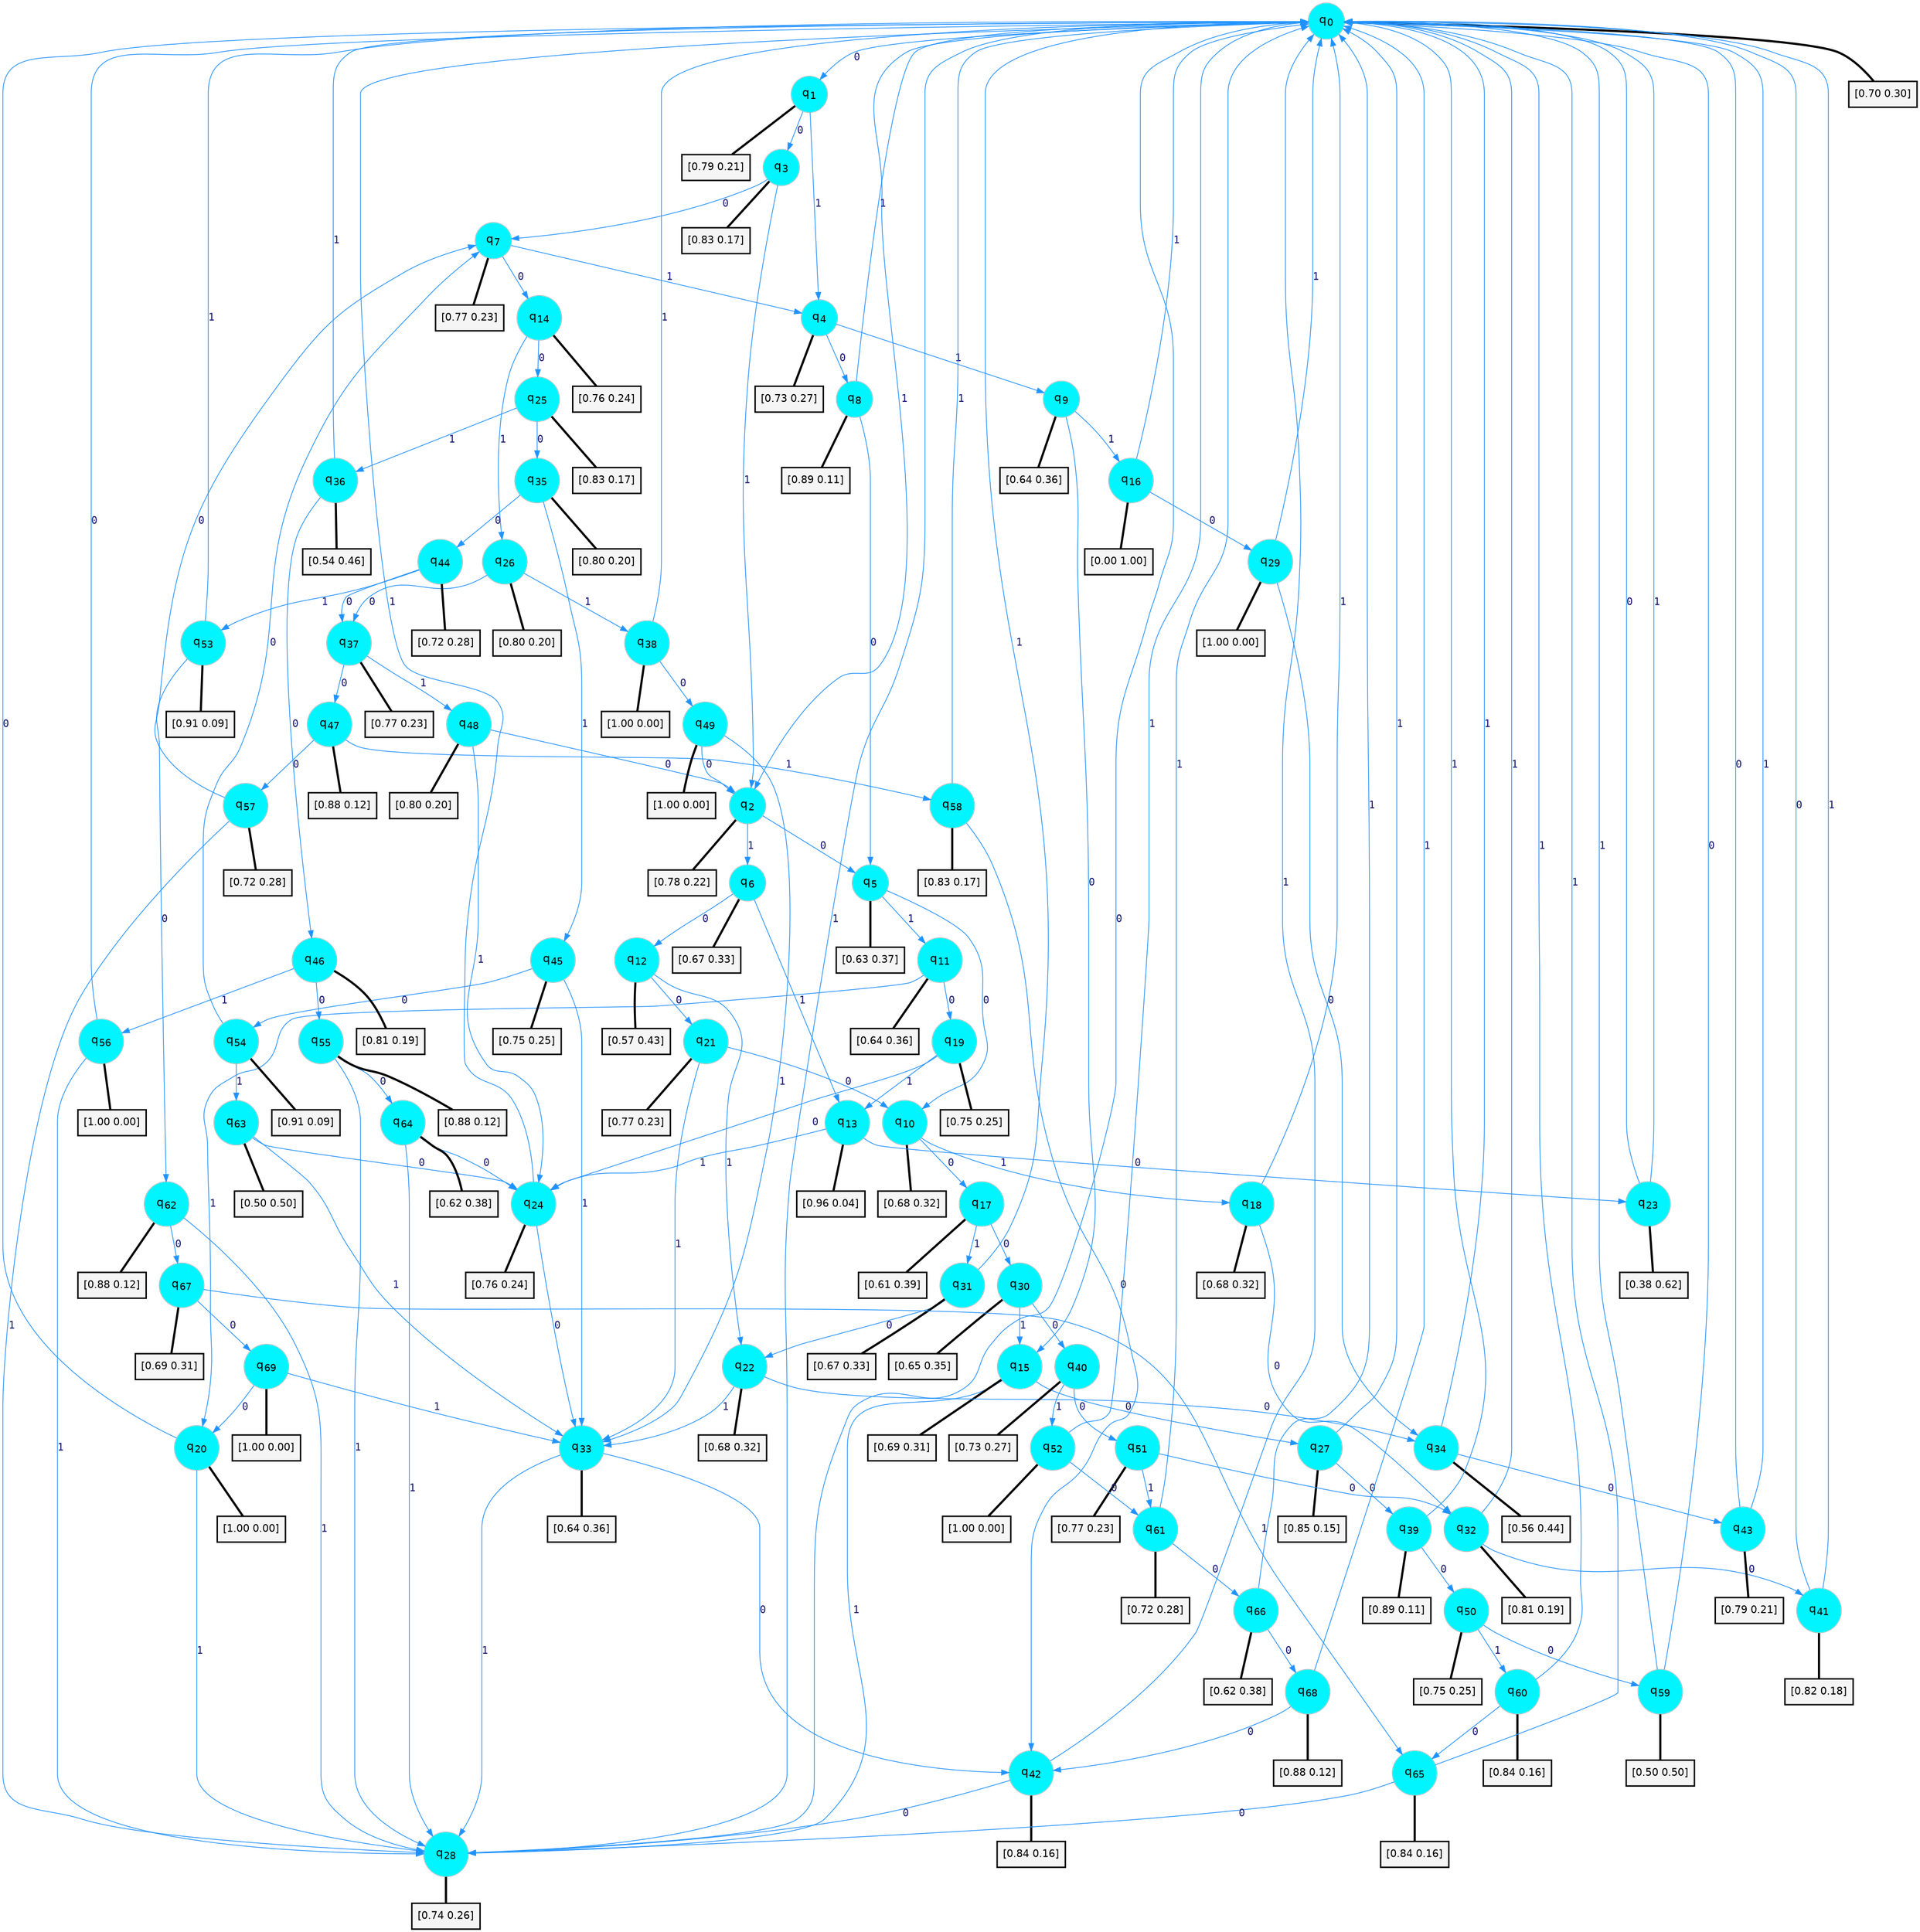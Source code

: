 digraph G {
graph [
bgcolor=transparent, dpi=300, rankdir=TD, size="40,25"];
node [
color=gray, fillcolor=turquoise1, fontcolor=black, fontname=Helvetica, fontsize=16, fontweight=bold, shape=circle, style=filled];
edge [
arrowsize=1, color=dodgerblue1, fontcolor=midnightblue, fontname=courier, fontweight=bold, penwidth=1, style=solid, weight=20];
0[label=<q<SUB>0</SUB>>];
1[label=<q<SUB>1</SUB>>];
2[label=<q<SUB>2</SUB>>];
3[label=<q<SUB>3</SUB>>];
4[label=<q<SUB>4</SUB>>];
5[label=<q<SUB>5</SUB>>];
6[label=<q<SUB>6</SUB>>];
7[label=<q<SUB>7</SUB>>];
8[label=<q<SUB>8</SUB>>];
9[label=<q<SUB>9</SUB>>];
10[label=<q<SUB>10</SUB>>];
11[label=<q<SUB>11</SUB>>];
12[label=<q<SUB>12</SUB>>];
13[label=<q<SUB>13</SUB>>];
14[label=<q<SUB>14</SUB>>];
15[label=<q<SUB>15</SUB>>];
16[label=<q<SUB>16</SUB>>];
17[label=<q<SUB>17</SUB>>];
18[label=<q<SUB>18</SUB>>];
19[label=<q<SUB>19</SUB>>];
20[label=<q<SUB>20</SUB>>];
21[label=<q<SUB>21</SUB>>];
22[label=<q<SUB>22</SUB>>];
23[label=<q<SUB>23</SUB>>];
24[label=<q<SUB>24</SUB>>];
25[label=<q<SUB>25</SUB>>];
26[label=<q<SUB>26</SUB>>];
27[label=<q<SUB>27</SUB>>];
28[label=<q<SUB>28</SUB>>];
29[label=<q<SUB>29</SUB>>];
30[label=<q<SUB>30</SUB>>];
31[label=<q<SUB>31</SUB>>];
32[label=<q<SUB>32</SUB>>];
33[label=<q<SUB>33</SUB>>];
34[label=<q<SUB>34</SUB>>];
35[label=<q<SUB>35</SUB>>];
36[label=<q<SUB>36</SUB>>];
37[label=<q<SUB>37</SUB>>];
38[label=<q<SUB>38</SUB>>];
39[label=<q<SUB>39</SUB>>];
40[label=<q<SUB>40</SUB>>];
41[label=<q<SUB>41</SUB>>];
42[label=<q<SUB>42</SUB>>];
43[label=<q<SUB>43</SUB>>];
44[label=<q<SUB>44</SUB>>];
45[label=<q<SUB>45</SUB>>];
46[label=<q<SUB>46</SUB>>];
47[label=<q<SUB>47</SUB>>];
48[label=<q<SUB>48</SUB>>];
49[label=<q<SUB>49</SUB>>];
50[label=<q<SUB>50</SUB>>];
51[label=<q<SUB>51</SUB>>];
52[label=<q<SUB>52</SUB>>];
53[label=<q<SUB>53</SUB>>];
54[label=<q<SUB>54</SUB>>];
55[label=<q<SUB>55</SUB>>];
56[label=<q<SUB>56</SUB>>];
57[label=<q<SUB>57</SUB>>];
58[label=<q<SUB>58</SUB>>];
59[label=<q<SUB>59</SUB>>];
60[label=<q<SUB>60</SUB>>];
61[label=<q<SUB>61</SUB>>];
62[label=<q<SUB>62</SUB>>];
63[label=<q<SUB>63</SUB>>];
64[label=<q<SUB>64</SUB>>];
65[label=<q<SUB>65</SUB>>];
66[label=<q<SUB>66</SUB>>];
67[label=<q<SUB>67</SUB>>];
68[label=<q<SUB>68</SUB>>];
69[label=<q<SUB>69</SUB>>];
70[label="[0.70 0.30]", shape=box,fontcolor=black, fontname=Helvetica, fontsize=14, penwidth=2, fillcolor=whitesmoke,color=black];
71[label="[0.79 0.21]", shape=box,fontcolor=black, fontname=Helvetica, fontsize=14, penwidth=2, fillcolor=whitesmoke,color=black];
72[label="[0.78 0.22]", shape=box,fontcolor=black, fontname=Helvetica, fontsize=14, penwidth=2, fillcolor=whitesmoke,color=black];
73[label="[0.83 0.17]", shape=box,fontcolor=black, fontname=Helvetica, fontsize=14, penwidth=2, fillcolor=whitesmoke,color=black];
74[label="[0.73 0.27]", shape=box,fontcolor=black, fontname=Helvetica, fontsize=14, penwidth=2, fillcolor=whitesmoke,color=black];
75[label="[0.63 0.37]", shape=box,fontcolor=black, fontname=Helvetica, fontsize=14, penwidth=2, fillcolor=whitesmoke,color=black];
76[label="[0.67 0.33]", shape=box,fontcolor=black, fontname=Helvetica, fontsize=14, penwidth=2, fillcolor=whitesmoke,color=black];
77[label="[0.77 0.23]", shape=box,fontcolor=black, fontname=Helvetica, fontsize=14, penwidth=2, fillcolor=whitesmoke,color=black];
78[label="[0.89 0.11]", shape=box,fontcolor=black, fontname=Helvetica, fontsize=14, penwidth=2, fillcolor=whitesmoke,color=black];
79[label="[0.64 0.36]", shape=box,fontcolor=black, fontname=Helvetica, fontsize=14, penwidth=2, fillcolor=whitesmoke,color=black];
80[label="[0.68 0.32]", shape=box,fontcolor=black, fontname=Helvetica, fontsize=14, penwidth=2, fillcolor=whitesmoke,color=black];
81[label="[0.64 0.36]", shape=box,fontcolor=black, fontname=Helvetica, fontsize=14, penwidth=2, fillcolor=whitesmoke,color=black];
82[label="[0.57 0.43]", shape=box,fontcolor=black, fontname=Helvetica, fontsize=14, penwidth=2, fillcolor=whitesmoke,color=black];
83[label="[0.96 0.04]", shape=box,fontcolor=black, fontname=Helvetica, fontsize=14, penwidth=2, fillcolor=whitesmoke,color=black];
84[label="[0.76 0.24]", shape=box,fontcolor=black, fontname=Helvetica, fontsize=14, penwidth=2, fillcolor=whitesmoke,color=black];
85[label="[0.69 0.31]", shape=box,fontcolor=black, fontname=Helvetica, fontsize=14, penwidth=2, fillcolor=whitesmoke,color=black];
86[label="[0.00 1.00]", shape=box,fontcolor=black, fontname=Helvetica, fontsize=14, penwidth=2, fillcolor=whitesmoke,color=black];
87[label="[0.61 0.39]", shape=box,fontcolor=black, fontname=Helvetica, fontsize=14, penwidth=2, fillcolor=whitesmoke,color=black];
88[label="[0.68 0.32]", shape=box,fontcolor=black, fontname=Helvetica, fontsize=14, penwidth=2, fillcolor=whitesmoke,color=black];
89[label="[0.75 0.25]", shape=box,fontcolor=black, fontname=Helvetica, fontsize=14, penwidth=2, fillcolor=whitesmoke,color=black];
90[label="[1.00 0.00]", shape=box,fontcolor=black, fontname=Helvetica, fontsize=14, penwidth=2, fillcolor=whitesmoke,color=black];
91[label="[0.77 0.23]", shape=box,fontcolor=black, fontname=Helvetica, fontsize=14, penwidth=2, fillcolor=whitesmoke,color=black];
92[label="[0.68 0.32]", shape=box,fontcolor=black, fontname=Helvetica, fontsize=14, penwidth=2, fillcolor=whitesmoke,color=black];
93[label="[0.38 0.62]", shape=box,fontcolor=black, fontname=Helvetica, fontsize=14, penwidth=2, fillcolor=whitesmoke,color=black];
94[label="[0.76 0.24]", shape=box,fontcolor=black, fontname=Helvetica, fontsize=14, penwidth=2, fillcolor=whitesmoke,color=black];
95[label="[0.83 0.17]", shape=box,fontcolor=black, fontname=Helvetica, fontsize=14, penwidth=2, fillcolor=whitesmoke,color=black];
96[label="[0.80 0.20]", shape=box,fontcolor=black, fontname=Helvetica, fontsize=14, penwidth=2, fillcolor=whitesmoke,color=black];
97[label="[0.85 0.15]", shape=box,fontcolor=black, fontname=Helvetica, fontsize=14, penwidth=2, fillcolor=whitesmoke,color=black];
98[label="[0.74 0.26]", shape=box,fontcolor=black, fontname=Helvetica, fontsize=14, penwidth=2, fillcolor=whitesmoke,color=black];
99[label="[1.00 0.00]", shape=box,fontcolor=black, fontname=Helvetica, fontsize=14, penwidth=2, fillcolor=whitesmoke,color=black];
100[label="[0.65 0.35]", shape=box,fontcolor=black, fontname=Helvetica, fontsize=14, penwidth=2, fillcolor=whitesmoke,color=black];
101[label="[0.67 0.33]", shape=box,fontcolor=black, fontname=Helvetica, fontsize=14, penwidth=2, fillcolor=whitesmoke,color=black];
102[label="[0.81 0.19]", shape=box,fontcolor=black, fontname=Helvetica, fontsize=14, penwidth=2, fillcolor=whitesmoke,color=black];
103[label="[0.64 0.36]", shape=box,fontcolor=black, fontname=Helvetica, fontsize=14, penwidth=2, fillcolor=whitesmoke,color=black];
104[label="[0.56 0.44]", shape=box,fontcolor=black, fontname=Helvetica, fontsize=14, penwidth=2, fillcolor=whitesmoke,color=black];
105[label="[0.80 0.20]", shape=box,fontcolor=black, fontname=Helvetica, fontsize=14, penwidth=2, fillcolor=whitesmoke,color=black];
106[label="[0.54 0.46]", shape=box,fontcolor=black, fontname=Helvetica, fontsize=14, penwidth=2, fillcolor=whitesmoke,color=black];
107[label="[0.77 0.23]", shape=box,fontcolor=black, fontname=Helvetica, fontsize=14, penwidth=2, fillcolor=whitesmoke,color=black];
108[label="[1.00 0.00]", shape=box,fontcolor=black, fontname=Helvetica, fontsize=14, penwidth=2, fillcolor=whitesmoke,color=black];
109[label="[0.89 0.11]", shape=box,fontcolor=black, fontname=Helvetica, fontsize=14, penwidth=2, fillcolor=whitesmoke,color=black];
110[label="[0.73 0.27]", shape=box,fontcolor=black, fontname=Helvetica, fontsize=14, penwidth=2, fillcolor=whitesmoke,color=black];
111[label="[0.82 0.18]", shape=box,fontcolor=black, fontname=Helvetica, fontsize=14, penwidth=2, fillcolor=whitesmoke,color=black];
112[label="[0.84 0.16]", shape=box,fontcolor=black, fontname=Helvetica, fontsize=14, penwidth=2, fillcolor=whitesmoke,color=black];
113[label="[0.79 0.21]", shape=box,fontcolor=black, fontname=Helvetica, fontsize=14, penwidth=2, fillcolor=whitesmoke,color=black];
114[label="[0.72 0.28]", shape=box,fontcolor=black, fontname=Helvetica, fontsize=14, penwidth=2, fillcolor=whitesmoke,color=black];
115[label="[0.75 0.25]", shape=box,fontcolor=black, fontname=Helvetica, fontsize=14, penwidth=2, fillcolor=whitesmoke,color=black];
116[label="[0.81 0.19]", shape=box,fontcolor=black, fontname=Helvetica, fontsize=14, penwidth=2, fillcolor=whitesmoke,color=black];
117[label="[0.88 0.12]", shape=box,fontcolor=black, fontname=Helvetica, fontsize=14, penwidth=2, fillcolor=whitesmoke,color=black];
118[label="[0.80 0.20]", shape=box,fontcolor=black, fontname=Helvetica, fontsize=14, penwidth=2, fillcolor=whitesmoke,color=black];
119[label="[1.00 0.00]", shape=box,fontcolor=black, fontname=Helvetica, fontsize=14, penwidth=2, fillcolor=whitesmoke,color=black];
120[label="[0.75 0.25]", shape=box,fontcolor=black, fontname=Helvetica, fontsize=14, penwidth=2, fillcolor=whitesmoke,color=black];
121[label="[0.77 0.23]", shape=box,fontcolor=black, fontname=Helvetica, fontsize=14, penwidth=2, fillcolor=whitesmoke,color=black];
122[label="[1.00 0.00]", shape=box,fontcolor=black, fontname=Helvetica, fontsize=14, penwidth=2, fillcolor=whitesmoke,color=black];
123[label="[0.91 0.09]", shape=box,fontcolor=black, fontname=Helvetica, fontsize=14, penwidth=2, fillcolor=whitesmoke,color=black];
124[label="[0.91 0.09]", shape=box,fontcolor=black, fontname=Helvetica, fontsize=14, penwidth=2, fillcolor=whitesmoke,color=black];
125[label="[0.88 0.12]", shape=box,fontcolor=black, fontname=Helvetica, fontsize=14, penwidth=2, fillcolor=whitesmoke,color=black];
126[label="[1.00 0.00]", shape=box,fontcolor=black, fontname=Helvetica, fontsize=14, penwidth=2, fillcolor=whitesmoke,color=black];
127[label="[0.72 0.28]", shape=box,fontcolor=black, fontname=Helvetica, fontsize=14, penwidth=2, fillcolor=whitesmoke,color=black];
128[label="[0.83 0.17]", shape=box,fontcolor=black, fontname=Helvetica, fontsize=14, penwidth=2, fillcolor=whitesmoke,color=black];
129[label="[0.50 0.50]", shape=box,fontcolor=black, fontname=Helvetica, fontsize=14, penwidth=2, fillcolor=whitesmoke,color=black];
130[label="[0.84 0.16]", shape=box,fontcolor=black, fontname=Helvetica, fontsize=14, penwidth=2, fillcolor=whitesmoke,color=black];
131[label="[0.72 0.28]", shape=box,fontcolor=black, fontname=Helvetica, fontsize=14, penwidth=2, fillcolor=whitesmoke,color=black];
132[label="[0.88 0.12]", shape=box,fontcolor=black, fontname=Helvetica, fontsize=14, penwidth=2, fillcolor=whitesmoke,color=black];
133[label="[0.50 0.50]", shape=box,fontcolor=black, fontname=Helvetica, fontsize=14, penwidth=2, fillcolor=whitesmoke,color=black];
134[label="[0.62 0.38]", shape=box,fontcolor=black, fontname=Helvetica, fontsize=14, penwidth=2, fillcolor=whitesmoke,color=black];
135[label="[0.84 0.16]", shape=box,fontcolor=black, fontname=Helvetica, fontsize=14, penwidth=2, fillcolor=whitesmoke,color=black];
136[label="[0.62 0.38]", shape=box,fontcolor=black, fontname=Helvetica, fontsize=14, penwidth=2, fillcolor=whitesmoke,color=black];
137[label="[0.69 0.31]", shape=box,fontcolor=black, fontname=Helvetica, fontsize=14, penwidth=2, fillcolor=whitesmoke,color=black];
138[label="[0.88 0.12]", shape=box,fontcolor=black, fontname=Helvetica, fontsize=14, penwidth=2, fillcolor=whitesmoke,color=black];
139[label="[1.00 0.00]", shape=box,fontcolor=black, fontname=Helvetica, fontsize=14, penwidth=2, fillcolor=whitesmoke,color=black];
0->1 [label=0];
0->2 [label=1];
0->70 [arrowhead=none, penwidth=3,color=black];
1->3 [label=0];
1->4 [label=1];
1->71 [arrowhead=none, penwidth=3,color=black];
2->5 [label=0];
2->6 [label=1];
2->72 [arrowhead=none, penwidth=3,color=black];
3->7 [label=0];
3->2 [label=1];
3->73 [arrowhead=none, penwidth=3,color=black];
4->8 [label=0];
4->9 [label=1];
4->74 [arrowhead=none, penwidth=3,color=black];
5->10 [label=0];
5->11 [label=1];
5->75 [arrowhead=none, penwidth=3,color=black];
6->12 [label=0];
6->13 [label=1];
6->76 [arrowhead=none, penwidth=3,color=black];
7->14 [label=0];
7->4 [label=1];
7->77 [arrowhead=none, penwidth=3,color=black];
8->5 [label=0];
8->0 [label=1];
8->78 [arrowhead=none, penwidth=3,color=black];
9->15 [label=0];
9->16 [label=1];
9->79 [arrowhead=none, penwidth=3,color=black];
10->17 [label=0];
10->18 [label=1];
10->80 [arrowhead=none, penwidth=3,color=black];
11->19 [label=0];
11->20 [label=1];
11->81 [arrowhead=none, penwidth=3,color=black];
12->21 [label=0];
12->22 [label=1];
12->82 [arrowhead=none, penwidth=3,color=black];
13->23 [label=0];
13->24 [label=1];
13->83 [arrowhead=none, penwidth=3,color=black];
14->25 [label=0];
14->26 [label=1];
14->84 [arrowhead=none, penwidth=3,color=black];
15->27 [label=0];
15->28 [label=1];
15->85 [arrowhead=none, penwidth=3,color=black];
16->29 [label=0];
16->0 [label=1];
16->86 [arrowhead=none, penwidth=3,color=black];
17->30 [label=0];
17->31 [label=1];
17->87 [arrowhead=none, penwidth=3,color=black];
18->32 [label=0];
18->0 [label=1];
18->88 [arrowhead=none, penwidth=3,color=black];
19->24 [label=0];
19->13 [label=1];
19->89 [arrowhead=none, penwidth=3,color=black];
20->0 [label=0];
20->28 [label=1];
20->90 [arrowhead=none, penwidth=3,color=black];
21->10 [label=0];
21->33 [label=1];
21->91 [arrowhead=none, penwidth=3,color=black];
22->34 [label=0];
22->33 [label=1];
22->92 [arrowhead=none, penwidth=3,color=black];
23->0 [label=0];
23->0 [label=1];
23->93 [arrowhead=none, penwidth=3,color=black];
24->33 [label=0];
24->0 [label=1];
24->94 [arrowhead=none, penwidth=3,color=black];
25->35 [label=0];
25->36 [label=1];
25->95 [arrowhead=none, penwidth=3,color=black];
26->37 [label=0];
26->38 [label=1];
26->96 [arrowhead=none, penwidth=3,color=black];
27->39 [label=0];
27->0 [label=1];
27->97 [arrowhead=none, penwidth=3,color=black];
28->0 [label=0];
28->0 [label=1];
28->98 [arrowhead=none, penwidth=3,color=black];
29->34 [label=0];
29->0 [label=1];
29->99 [arrowhead=none, penwidth=3,color=black];
30->40 [label=0];
30->15 [label=1];
30->100 [arrowhead=none, penwidth=3,color=black];
31->22 [label=0];
31->0 [label=1];
31->101 [arrowhead=none, penwidth=3,color=black];
32->41 [label=0];
32->0 [label=1];
32->102 [arrowhead=none, penwidth=3,color=black];
33->42 [label=0];
33->28 [label=1];
33->103 [arrowhead=none, penwidth=3,color=black];
34->43 [label=0];
34->0 [label=1];
34->104 [arrowhead=none, penwidth=3,color=black];
35->44 [label=0];
35->45 [label=1];
35->105 [arrowhead=none, penwidth=3,color=black];
36->46 [label=0];
36->0 [label=1];
36->106 [arrowhead=none, penwidth=3,color=black];
37->47 [label=0];
37->48 [label=1];
37->107 [arrowhead=none, penwidth=3,color=black];
38->49 [label=0];
38->0 [label=1];
38->108 [arrowhead=none, penwidth=3,color=black];
39->50 [label=0];
39->0 [label=1];
39->109 [arrowhead=none, penwidth=3,color=black];
40->51 [label=0];
40->52 [label=1];
40->110 [arrowhead=none, penwidth=3,color=black];
41->0 [label=0];
41->0 [label=1];
41->111 [arrowhead=none, penwidth=3,color=black];
42->28 [label=0];
42->0 [label=1];
42->112 [arrowhead=none, penwidth=3,color=black];
43->0 [label=0];
43->0 [label=1];
43->113 [arrowhead=none, penwidth=3,color=black];
44->37 [label=0];
44->53 [label=1];
44->114 [arrowhead=none, penwidth=3,color=black];
45->54 [label=0];
45->33 [label=1];
45->115 [arrowhead=none, penwidth=3,color=black];
46->55 [label=0];
46->56 [label=1];
46->116 [arrowhead=none, penwidth=3,color=black];
47->57 [label=0];
47->58 [label=1];
47->117 [arrowhead=none, penwidth=3,color=black];
48->2 [label=0];
48->24 [label=1];
48->118 [arrowhead=none, penwidth=3,color=black];
49->2 [label=0];
49->33 [label=1];
49->119 [arrowhead=none, penwidth=3,color=black];
50->59 [label=0];
50->60 [label=1];
50->120 [arrowhead=none, penwidth=3,color=black];
51->32 [label=0];
51->61 [label=1];
51->121 [arrowhead=none, penwidth=3,color=black];
52->61 [label=0];
52->0 [label=1];
52->122 [arrowhead=none, penwidth=3,color=black];
53->62 [label=0];
53->0 [label=1];
53->123 [arrowhead=none, penwidth=3,color=black];
54->7 [label=0];
54->63 [label=1];
54->124 [arrowhead=none, penwidth=3,color=black];
55->64 [label=0];
55->28 [label=1];
55->125 [arrowhead=none, penwidth=3,color=black];
56->0 [label=0];
56->28 [label=1];
56->126 [arrowhead=none, penwidth=3,color=black];
57->7 [label=0];
57->28 [label=1];
57->127 [arrowhead=none, penwidth=3,color=black];
58->42 [label=0];
58->0 [label=1];
58->128 [arrowhead=none, penwidth=3,color=black];
59->0 [label=0];
59->0 [label=1];
59->129 [arrowhead=none, penwidth=3,color=black];
60->65 [label=0];
60->0 [label=1];
60->130 [arrowhead=none, penwidth=3,color=black];
61->66 [label=0];
61->0 [label=1];
61->131 [arrowhead=none, penwidth=3,color=black];
62->67 [label=0];
62->28 [label=1];
62->132 [arrowhead=none, penwidth=3,color=black];
63->24 [label=0];
63->33 [label=1];
63->133 [arrowhead=none, penwidth=3,color=black];
64->24 [label=0];
64->28 [label=1];
64->134 [arrowhead=none, penwidth=3,color=black];
65->28 [label=0];
65->0 [label=1];
65->135 [arrowhead=none, penwidth=3,color=black];
66->68 [label=0];
66->0 [label=1];
66->136 [arrowhead=none, penwidth=3,color=black];
67->69 [label=0];
67->65 [label=1];
67->137 [arrowhead=none, penwidth=3,color=black];
68->42 [label=0];
68->0 [label=1];
68->138 [arrowhead=none, penwidth=3,color=black];
69->20 [label=0];
69->33 [label=1];
69->139 [arrowhead=none, penwidth=3,color=black];
}
